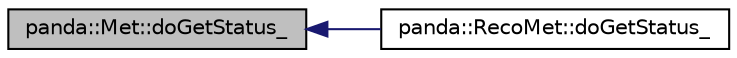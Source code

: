 digraph G
{
  edge [fontname="Helvetica",fontsize="10",labelfontname="Helvetica",labelfontsize="10"];
  node [fontname="Helvetica",fontsize="10",shape=record];
  rankdir=LR;
  Node1 [label="panda::Met::doGetStatus_",height=0.2,width=0.4,color="black", fillcolor="grey75", style="filled" fontcolor="black"];
  Node1 -> Node2 [dir=back,color="midnightblue",fontsize="10",style="solid"];
  Node2 [label="panda::RecoMet::doGetStatus_",height=0.2,width=0.4,color="black", fillcolor="white", style="filled",URL="$classpanda_1_1RecoMet.html#a17e58c29268fd0e3f84467046cf28f2b"];
}
